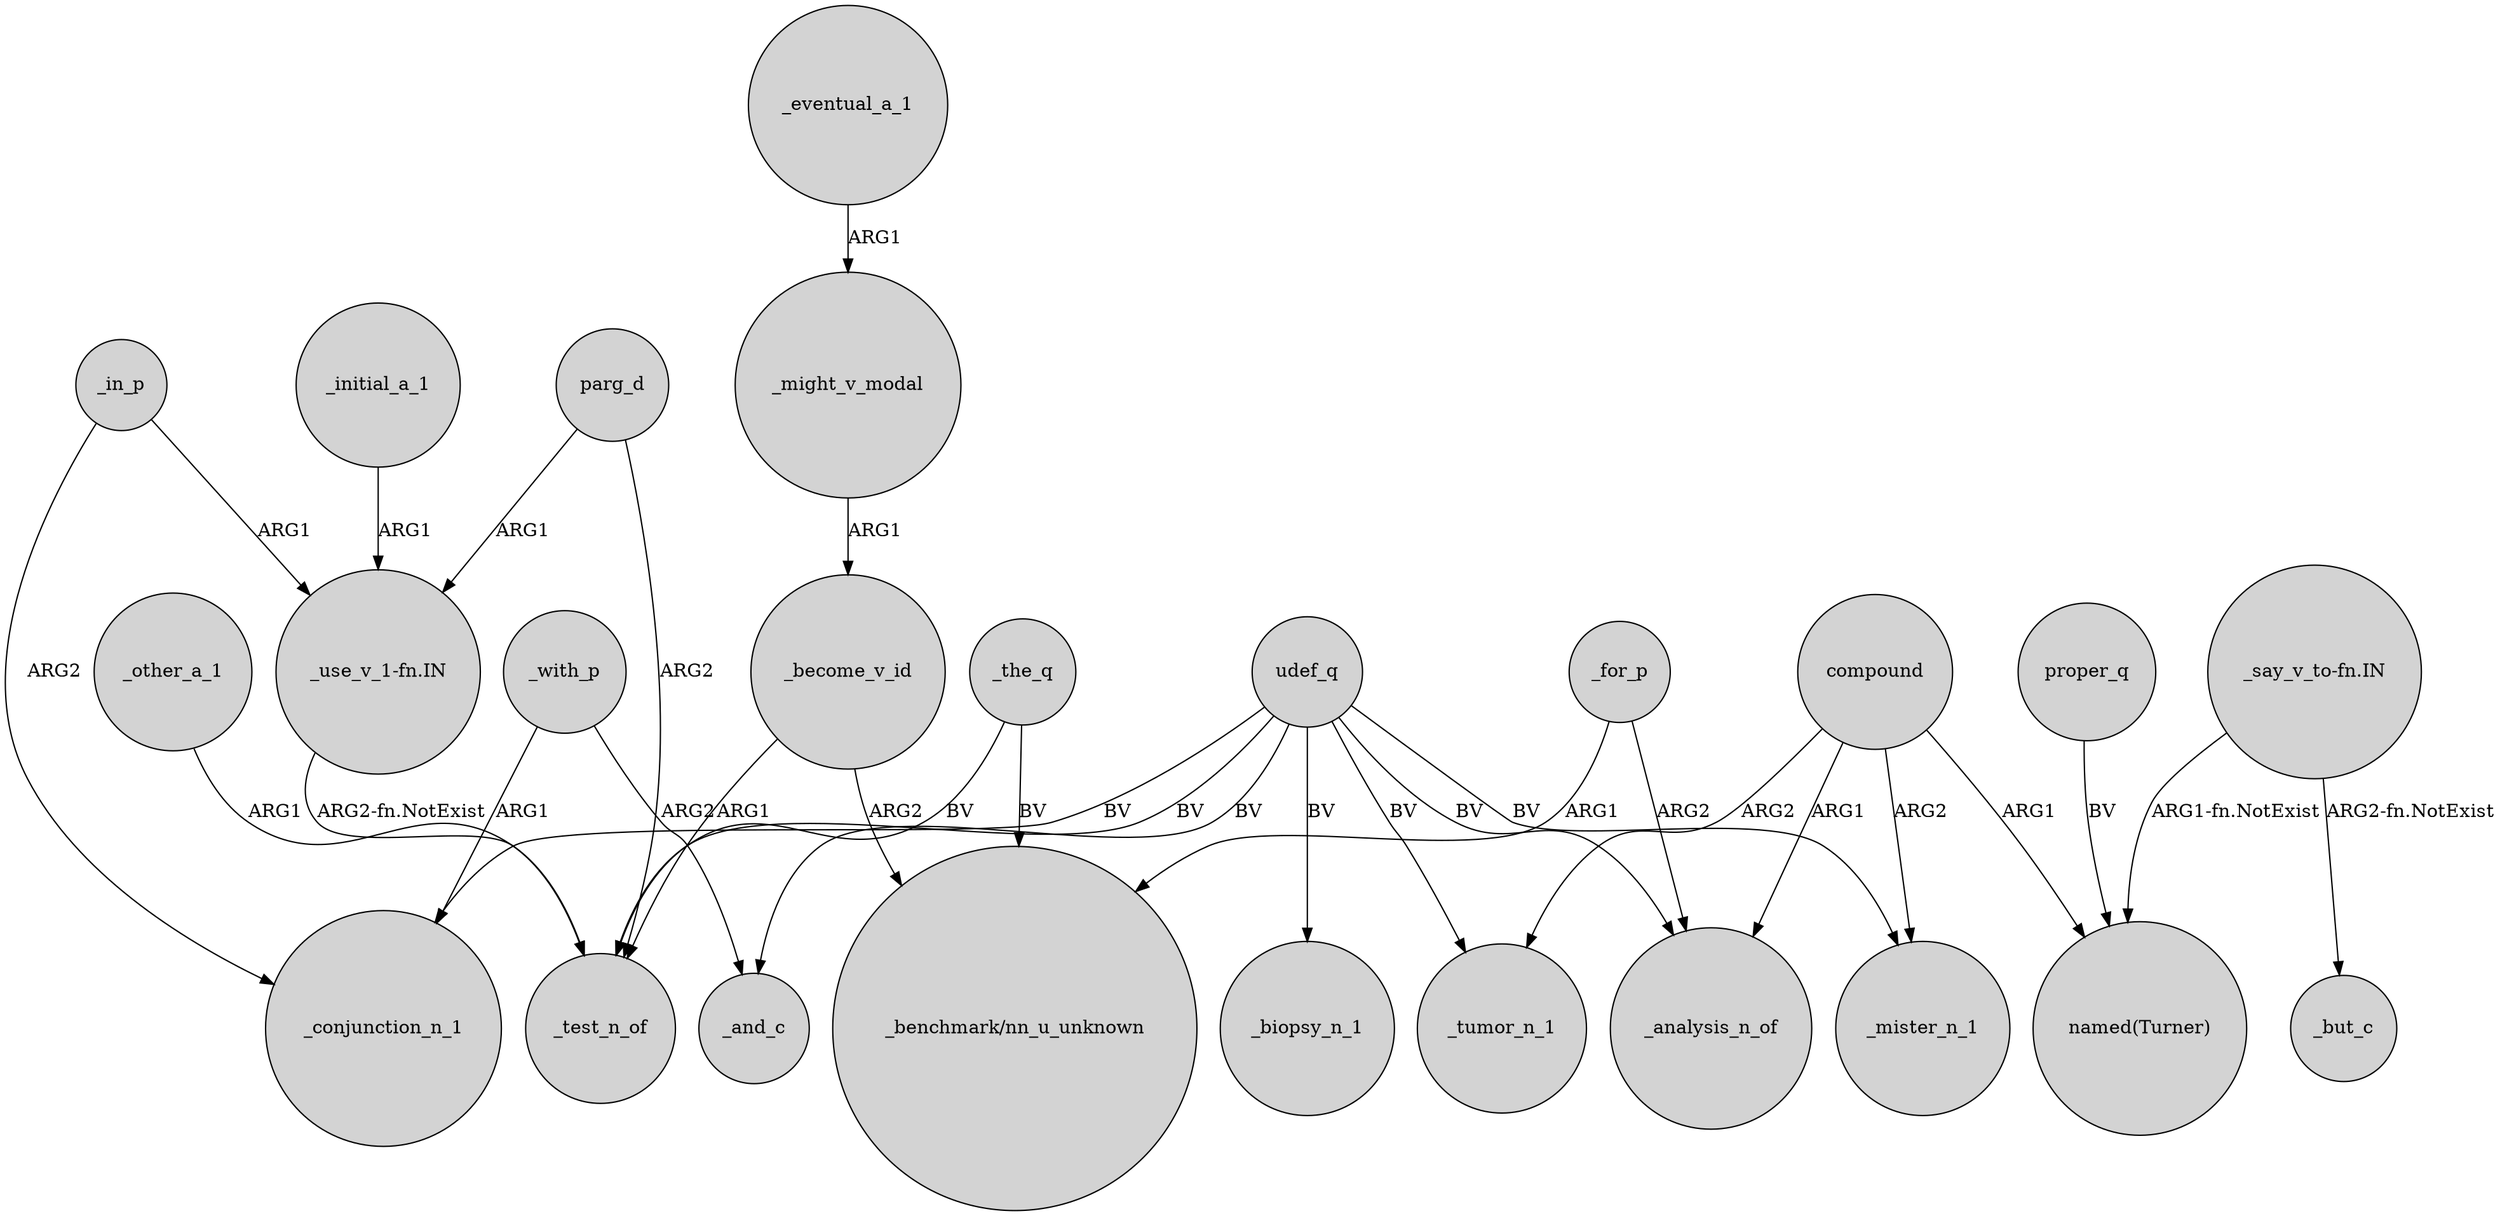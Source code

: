 digraph {
	node [shape=circle style=filled]
	_with_p -> _and_c [label=ARG2]
	"_say_v_to-fn.IN" -> "named(Turner)" [label="ARG1-fn.NotExist"]
	udef_q -> _conjunction_n_1 [label=BV]
	_the_q -> _test_n_of [label=BV]
	proper_q -> "named(Turner)" [label=BV]
	"_say_v_to-fn.IN" -> _but_c [label="ARG2-fn.NotExist"]
	udef_q -> _tumor_n_1 [label=BV]
	_for_p -> _analysis_n_of [label=ARG2]
	"_use_v_1-fn.IN" -> _test_n_of [label="ARG2-fn.NotExist"]
	_for_p -> "_benchmark/nn_u_unknown" [label=ARG1]
	compound -> _analysis_n_of [label=ARG1]
	_initial_a_1 -> "_use_v_1-fn.IN" [label=ARG1]
	_in_p -> _conjunction_n_1 [label=ARG2]
	compound -> _mister_n_1 [label=ARG2]
	compound -> "named(Turner)" [label=ARG1]
	udef_q -> _mister_n_1 [label=BV]
	udef_q -> _test_n_of [label=BV]
	_eventual_a_1 -> _might_v_modal [label=ARG1]
	_the_q -> "_benchmark/nn_u_unknown" [label=BV]
	_with_p -> _conjunction_n_1 [label=ARG1]
	parg_d -> "_use_v_1-fn.IN" [label=ARG1]
	parg_d -> _test_n_of [label=ARG2]
	_become_v_id -> _test_n_of [label=ARG1]
	_in_p -> "_use_v_1-fn.IN" [label=ARG1]
	_might_v_modal -> _become_v_id [label=ARG1]
	_other_a_1 -> _test_n_of [label=ARG1]
	udef_q -> _biopsy_n_1 [label=BV]
	compound -> _tumor_n_1 [label=ARG2]
	udef_q -> _and_c [label=BV]
	udef_q -> _analysis_n_of [label=BV]
	_become_v_id -> "_benchmark/nn_u_unknown" [label=ARG2]
}
